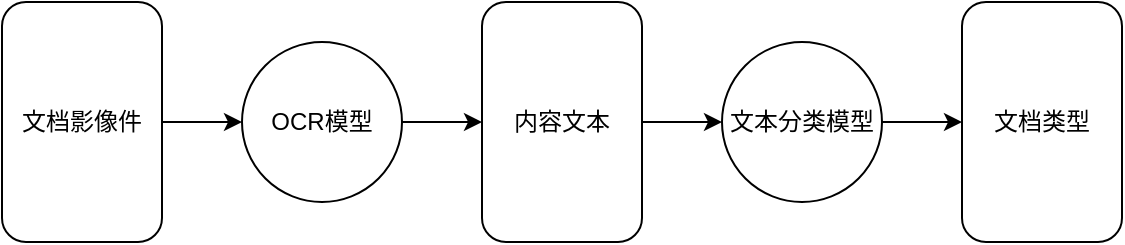 <mxfile version="21.6.8" type="device" pages="2">
  <diagram name="文本分类V1.0" id="A8A5gv7qC4sBh5OZPux5">
    <mxGraphModel dx="1306" dy="894" grid="1" gridSize="10" guides="1" tooltips="1" connect="1" arrows="1" fold="1" page="1" pageScale="1" pageWidth="827" pageHeight="1169" math="0" shadow="0">
      <root>
        <mxCell id="0" />
        <mxCell id="1" parent="0" />
        <mxCell id="5Nt6OKOV-KPIU4XACH0e-3" style="edgeStyle=orthogonalEdgeStyle;rounded=0;orthogonalLoop=1;jettySize=auto;html=1;exitX=1;exitY=0.5;exitDx=0;exitDy=0;" edge="1" parent="1" source="5Nt6OKOV-KPIU4XACH0e-1" target="5Nt6OKOV-KPIU4XACH0e-2">
          <mxGeometry relative="1" as="geometry" />
        </mxCell>
        <mxCell id="5Nt6OKOV-KPIU4XACH0e-1" value="文档影像件" style="rounded=1;whiteSpace=wrap;html=1;" vertex="1" parent="1">
          <mxGeometry x="30" y="260" width="80" height="120" as="geometry" />
        </mxCell>
        <mxCell id="5Nt6OKOV-KPIU4XACH0e-5" style="edgeStyle=orthogonalEdgeStyle;rounded=0;orthogonalLoop=1;jettySize=auto;html=1;exitX=1;exitY=0.5;exitDx=0;exitDy=0;entryX=0;entryY=0.5;entryDx=0;entryDy=0;" edge="1" parent="1" source="5Nt6OKOV-KPIU4XACH0e-2" target="5Nt6OKOV-KPIU4XACH0e-4">
          <mxGeometry relative="1" as="geometry" />
        </mxCell>
        <mxCell id="5Nt6OKOV-KPIU4XACH0e-2" value="OCR模型" style="ellipse;whiteSpace=wrap;html=1;aspect=fixed;" vertex="1" parent="1">
          <mxGeometry x="150" y="280" width="80" height="80" as="geometry" />
        </mxCell>
        <mxCell id="5Nt6OKOV-KPIU4XACH0e-7" style="edgeStyle=orthogonalEdgeStyle;rounded=0;orthogonalLoop=1;jettySize=auto;html=1;exitX=1;exitY=0.5;exitDx=0;exitDy=0;" edge="1" parent="1" source="5Nt6OKOV-KPIU4XACH0e-4" target="5Nt6OKOV-KPIU4XACH0e-6">
          <mxGeometry relative="1" as="geometry" />
        </mxCell>
        <mxCell id="5Nt6OKOV-KPIU4XACH0e-4" value="内容文本" style="rounded=1;whiteSpace=wrap;html=1;" vertex="1" parent="1">
          <mxGeometry x="270" y="260" width="80" height="120" as="geometry" />
        </mxCell>
        <mxCell id="5Nt6OKOV-KPIU4XACH0e-9" style="edgeStyle=orthogonalEdgeStyle;rounded=0;orthogonalLoop=1;jettySize=auto;html=1;exitX=1;exitY=0.5;exitDx=0;exitDy=0;entryX=0;entryY=0.5;entryDx=0;entryDy=0;" edge="1" parent="1" source="5Nt6OKOV-KPIU4XACH0e-6" target="5Nt6OKOV-KPIU4XACH0e-8">
          <mxGeometry relative="1" as="geometry" />
        </mxCell>
        <mxCell id="5Nt6OKOV-KPIU4XACH0e-6" value="文本分类模型" style="ellipse;whiteSpace=wrap;html=1;aspect=fixed;" vertex="1" parent="1">
          <mxGeometry x="390" y="280" width="80" height="80" as="geometry" />
        </mxCell>
        <mxCell id="5Nt6OKOV-KPIU4XACH0e-8" value="文档类型" style="rounded=1;whiteSpace=wrap;html=1;" vertex="1" parent="1">
          <mxGeometry x="510" y="260" width="80" height="120" as="geometry" />
        </mxCell>
      </root>
    </mxGraphModel>
  </diagram>
  <diagram id="oClje8w69Z3-JXSfNWT4" name="对码V1.0">
    <mxGraphModel dx="1306" dy="894" grid="1" gridSize="10" guides="1" tooltips="1" connect="1" arrows="1" fold="1" page="1" pageScale="1" pageWidth="827" pageHeight="1169" math="0" shadow="0">
      <root>
        <mxCell id="0" />
        <mxCell id="1" parent="0" />
      </root>
    </mxGraphModel>
  </diagram>
</mxfile>
